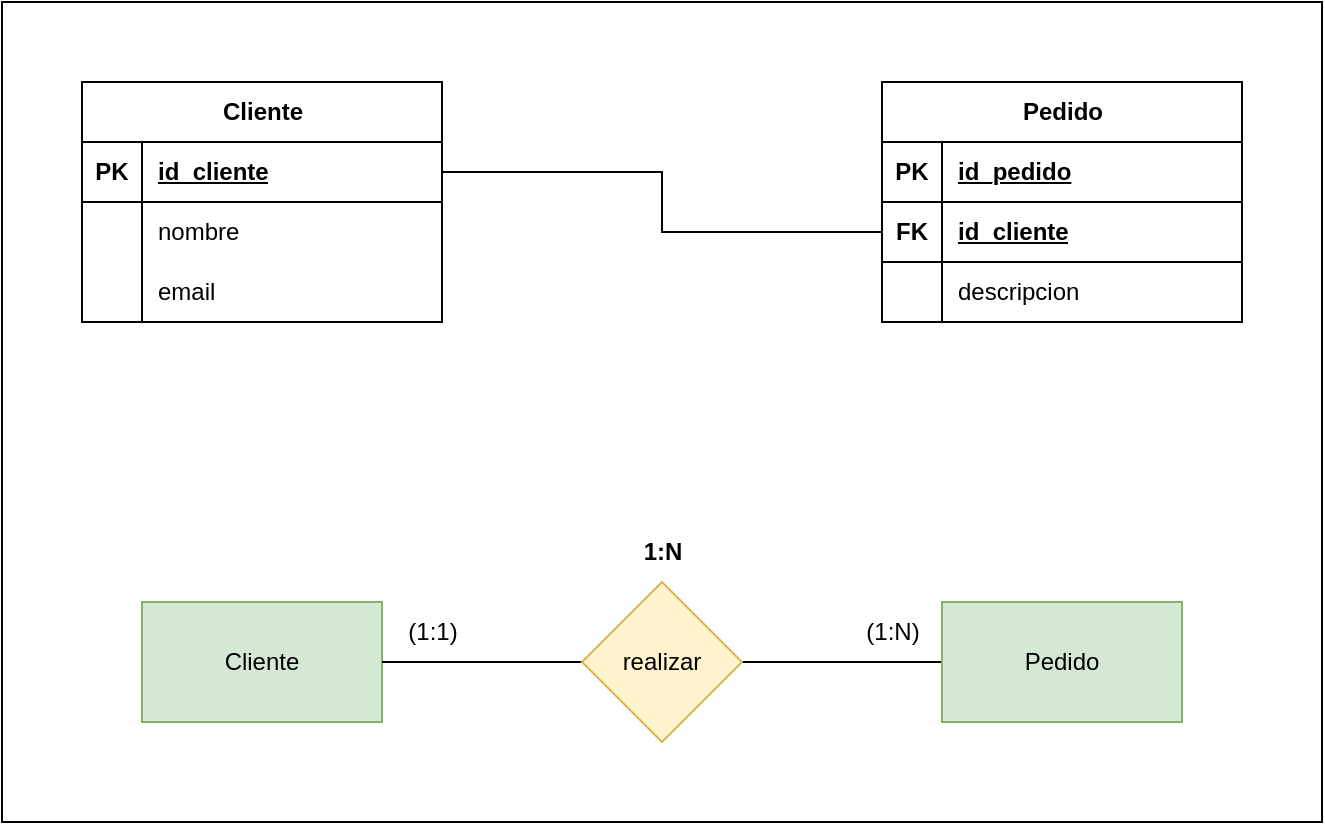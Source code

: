 <mxfile version="26.0.10">
  <diagram name="Page-1" id="s1GmrqSpjL0UgwaKc16W">
    <mxGraphModel dx="1138" dy="673" grid="1" gridSize="10" guides="1" tooltips="1" connect="1" arrows="1" fold="1" page="1" pageScale="1" pageWidth="850" pageHeight="1100" math="0" shadow="0">
      <root>
        <mxCell id="0" />
        <mxCell id="1" parent="0" />
        <mxCell id="ZlgzihK3tbZlX55SI8tG-37" value="" style="group" vertex="1" connectable="0" parent="1">
          <mxGeometry width="660" height="410" as="geometry" />
        </mxCell>
        <mxCell id="ZlgzihK3tbZlX55SI8tG-36" value="" style="rounded=0;whiteSpace=wrap;html=1;" vertex="1" parent="ZlgzihK3tbZlX55SI8tG-37">
          <mxGeometry width="660" height="410" as="geometry" />
        </mxCell>
        <mxCell id="ZlgzihK3tbZlX55SI8tG-1" value="Cliente" style="rounded=0;whiteSpace=wrap;html=1;fillColor=#d5e8d4;strokeColor=#82b366;" vertex="1" parent="ZlgzihK3tbZlX55SI8tG-37">
          <mxGeometry x="70" y="300" width="120" height="60" as="geometry" />
        </mxCell>
        <mxCell id="ZlgzihK3tbZlX55SI8tG-4" style="edgeStyle=orthogonalEdgeStyle;rounded=0;orthogonalLoop=1;jettySize=auto;html=1;exitX=1;exitY=0.5;exitDx=0;exitDy=0;entryX=0;entryY=0.5;entryDx=0;entryDy=0;endArrow=none;startFill=0;" edge="1" parent="ZlgzihK3tbZlX55SI8tG-37" source="ZlgzihK3tbZlX55SI8tG-2" target="ZlgzihK3tbZlX55SI8tG-3">
          <mxGeometry relative="1" as="geometry" />
        </mxCell>
        <mxCell id="ZlgzihK3tbZlX55SI8tG-5" style="edgeStyle=orthogonalEdgeStyle;rounded=0;orthogonalLoop=1;jettySize=auto;html=1;exitX=0;exitY=0.5;exitDx=0;exitDy=0;entryX=1;entryY=0.5;entryDx=0;entryDy=0;endArrow=none;startFill=0;" edge="1" parent="ZlgzihK3tbZlX55SI8tG-37" source="ZlgzihK3tbZlX55SI8tG-2" target="ZlgzihK3tbZlX55SI8tG-1">
          <mxGeometry relative="1" as="geometry" />
        </mxCell>
        <mxCell id="ZlgzihK3tbZlX55SI8tG-2" value="realizar" style="rhombus;whiteSpace=wrap;html=1;fillColor=#fff2cc;strokeColor=#d6b656;" vertex="1" parent="ZlgzihK3tbZlX55SI8tG-37">
          <mxGeometry x="290" y="290" width="80" height="80" as="geometry" />
        </mxCell>
        <mxCell id="ZlgzihK3tbZlX55SI8tG-3" value="Pedido" style="rounded=0;whiteSpace=wrap;html=1;fillColor=#d5e8d4;strokeColor=#82b366;" vertex="1" parent="ZlgzihK3tbZlX55SI8tG-37">
          <mxGeometry x="470" y="300" width="120" height="60" as="geometry" />
        </mxCell>
        <mxCell id="ZlgzihK3tbZlX55SI8tG-6" value="(1:N)" style="text;html=1;align=center;verticalAlign=middle;resizable=0;points=[];autosize=1;strokeColor=none;fillColor=none;" vertex="1" parent="ZlgzihK3tbZlX55SI8tG-37">
          <mxGeometry x="420" y="300" width="50" height="30" as="geometry" />
        </mxCell>
        <mxCell id="ZlgzihK3tbZlX55SI8tG-7" value="(1:1)" style="text;html=1;align=center;verticalAlign=middle;resizable=0;points=[];autosize=1;strokeColor=none;fillColor=none;" vertex="1" parent="ZlgzihK3tbZlX55SI8tG-37">
          <mxGeometry x="190" y="300" width="50" height="30" as="geometry" />
        </mxCell>
        <mxCell id="ZlgzihK3tbZlX55SI8tG-8" value="1:N" style="text;html=1;align=center;verticalAlign=middle;resizable=0;points=[];autosize=1;strokeColor=none;fillColor=none;fontStyle=1" vertex="1" parent="ZlgzihK3tbZlX55SI8tG-37">
          <mxGeometry x="310" y="260" width="40" height="30" as="geometry" />
        </mxCell>
        <mxCell id="ZlgzihK3tbZlX55SI8tG-9" value="Cliente" style="shape=table;startSize=30;container=1;collapsible=1;childLayout=tableLayout;fixedRows=1;rowLines=0;fontStyle=1;align=center;resizeLast=1;html=1;" vertex="1" parent="ZlgzihK3tbZlX55SI8tG-37">
          <mxGeometry x="40" y="40" width="180" height="120" as="geometry" />
        </mxCell>
        <mxCell id="ZlgzihK3tbZlX55SI8tG-10" value="" style="shape=tableRow;horizontal=0;startSize=0;swimlaneHead=0;swimlaneBody=0;fillColor=none;collapsible=0;dropTarget=0;points=[[0,0.5],[1,0.5]];portConstraint=eastwest;top=0;left=0;right=0;bottom=1;" vertex="1" parent="ZlgzihK3tbZlX55SI8tG-9">
          <mxGeometry y="30" width="180" height="30" as="geometry" />
        </mxCell>
        <mxCell id="ZlgzihK3tbZlX55SI8tG-11" value="PK" style="shape=partialRectangle;connectable=0;fillColor=none;top=0;left=0;bottom=0;right=0;fontStyle=1;overflow=hidden;whiteSpace=wrap;html=1;" vertex="1" parent="ZlgzihK3tbZlX55SI8tG-10">
          <mxGeometry width="30" height="30" as="geometry">
            <mxRectangle width="30" height="30" as="alternateBounds" />
          </mxGeometry>
        </mxCell>
        <mxCell id="ZlgzihK3tbZlX55SI8tG-12" value="id_cliente" style="shape=partialRectangle;connectable=0;fillColor=none;top=0;left=0;bottom=0;right=0;align=left;spacingLeft=6;fontStyle=5;overflow=hidden;whiteSpace=wrap;html=1;" vertex="1" parent="ZlgzihK3tbZlX55SI8tG-10">
          <mxGeometry x="30" width="150" height="30" as="geometry">
            <mxRectangle width="150" height="30" as="alternateBounds" />
          </mxGeometry>
        </mxCell>
        <mxCell id="ZlgzihK3tbZlX55SI8tG-13" value="" style="shape=tableRow;horizontal=0;startSize=0;swimlaneHead=0;swimlaneBody=0;fillColor=none;collapsible=0;dropTarget=0;points=[[0,0.5],[1,0.5]];portConstraint=eastwest;top=0;left=0;right=0;bottom=0;" vertex="1" parent="ZlgzihK3tbZlX55SI8tG-9">
          <mxGeometry y="60" width="180" height="30" as="geometry" />
        </mxCell>
        <mxCell id="ZlgzihK3tbZlX55SI8tG-14" value="" style="shape=partialRectangle;connectable=0;fillColor=none;top=0;left=0;bottom=0;right=0;editable=1;overflow=hidden;whiteSpace=wrap;html=1;" vertex="1" parent="ZlgzihK3tbZlX55SI8tG-13">
          <mxGeometry width="30" height="30" as="geometry">
            <mxRectangle width="30" height="30" as="alternateBounds" />
          </mxGeometry>
        </mxCell>
        <mxCell id="ZlgzihK3tbZlX55SI8tG-15" value="nombre" style="shape=partialRectangle;connectable=0;fillColor=none;top=0;left=0;bottom=0;right=0;align=left;spacingLeft=6;overflow=hidden;whiteSpace=wrap;html=1;" vertex="1" parent="ZlgzihK3tbZlX55SI8tG-13">
          <mxGeometry x="30" width="150" height="30" as="geometry">
            <mxRectangle width="150" height="30" as="alternateBounds" />
          </mxGeometry>
        </mxCell>
        <mxCell id="ZlgzihK3tbZlX55SI8tG-16" value="" style="shape=tableRow;horizontal=0;startSize=0;swimlaneHead=0;swimlaneBody=0;fillColor=none;collapsible=0;dropTarget=0;points=[[0,0.5],[1,0.5]];portConstraint=eastwest;top=0;left=0;right=0;bottom=0;" vertex="1" parent="ZlgzihK3tbZlX55SI8tG-9">
          <mxGeometry y="90" width="180" height="30" as="geometry" />
        </mxCell>
        <mxCell id="ZlgzihK3tbZlX55SI8tG-17" value="" style="shape=partialRectangle;connectable=0;fillColor=none;top=0;left=0;bottom=0;right=0;editable=1;overflow=hidden;whiteSpace=wrap;html=1;" vertex="1" parent="ZlgzihK3tbZlX55SI8tG-16">
          <mxGeometry width="30" height="30" as="geometry">
            <mxRectangle width="30" height="30" as="alternateBounds" />
          </mxGeometry>
        </mxCell>
        <mxCell id="ZlgzihK3tbZlX55SI8tG-18" value="email" style="shape=partialRectangle;connectable=0;fillColor=none;top=0;left=0;bottom=0;right=0;align=left;spacingLeft=6;overflow=hidden;whiteSpace=wrap;html=1;" vertex="1" parent="ZlgzihK3tbZlX55SI8tG-16">
          <mxGeometry x="30" width="150" height="30" as="geometry">
            <mxRectangle width="150" height="30" as="alternateBounds" />
          </mxGeometry>
        </mxCell>
        <mxCell id="ZlgzihK3tbZlX55SI8tG-22" value="Pedido" style="shape=table;startSize=30;container=1;collapsible=1;childLayout=tableLayout;fixedRows=1;rowLines=0;fontStyle=1;align=center;resizeLast=1;html=1;" vertex="1" parent="ZlgzihK3tbZlX55SI8tG-37">
          <mxGeometry x="440" y="40" width="180" height="120" as="geometry" />
        </mxCell>
        <mxCell id="ZlgzihK3tbZlX55SI8tG-23" value="" style="shape=tableRow;horizontal=0;startSize=0;swimlaneHead=0;swimlaneBody=0;fillColor=none;collapsible=0;dropTarget=0;points=[[0,0.5],[1,0.5]];portConstraint=eastwest;top=0;left=0;right=0;bottom=1;" vertex="1" parent="ZlgzihK3tbZlX55SI8tG-22">
          <mxGeometry y="30" width="180" height="30" as="geometry" />
        </mxCell>
        <mxCell id="ZlgzihK3tbZlX55SI8tG-24" value="PK" style="shape=partialRectangle;connectable=0;fillColor=none;top=0;left=0;bottom=0;right=0;fontStyle=1;overflow=hidden;whiteSpace=wrap;html=1;" vertex="1" parent="ZlgzihK3tbZlX55SI8tG-23">
          <mxGeometry width="30" height="30" as="geometry">
            <mxRectangle width="30" height="30" as="alternateBounds" />
          </mxGeometry>
        </mxCell>
        <mxCell id="ZlgzihK3tbZlX55SI8tG-25" value="id_pedido" style="shape=partialRectangle;connectable=0;fillColor=none;top=0;left=0;bottom=0;right=0;align=left;spacingLeft=6;fontStyle=5;overflow=hidden;whiteSpace=wrap;html=1;" vertex="1" parent="ZlgzihK3tbZlX55SI8tG-23">
          <mxGeometry x="30" width="150" height="30" as="geometry">
            <mxRectangle width="150" height="30" as="alternateBounds" />
          </mxGeometry>
        </mxCell>
        <mxCell id="ZlgzihK3tbZlX55SI8tG-32" value="" style="shape=tableRow;horizontal=0;startSize=0;swimlaneHead=0;swimlaneBody=0;fillColor=none;collapsible=0;dropTarget=0;points=[[0,0.5],[1,0.5]];portConstraint=eastwest;top=0;left=0;right=0;bottom=1;" vertex="1" parent="ZlgzihK3tbZlX55SI8tG-22">
          <mxGeometry y="60" width="180" height="30" as="geometry" />
        </mxCell>
        <mxCell id="ZlgzihK3tbZlX55SI8tG-33" value="FK" style="shape=partialRectangle;connectable=0;fillColor=none;top=0;left=0;bottom=0;right=0;fontStyle=1;overflow=hidden;whiteSpace=wrap;html=1;" vertex="1" parent="ZlgzihK3tbZlX55SI8tG-32">
          <mxGeometry width="30" height="30" as="geometry">
            <mxRectangle width="30" height="30" as="alternateBounds" />
          </mxGeometry>
        </mxCell>
        <mxCell id="ZlgzihK3tbZlX55SI8tG-34" value="id_cliente" style="shape=partialRectangle;connectable=0;fillColor=none;top=0;left=0;bottom=0;right=0;align=left;spacingLeft=6;fontStyle=5;overflow=hidden;whiteSpace=wrap;html=1;" vertex="1" parent="ZlgzihK3tbZlX55SI8tG-32">
          <mxGeometry x="30" width="150" height="30" as="geometry">
            <mxRectangle width="150" height="30" as="alternateBounds" />
          </mxGeometry>
        </mxCell>
        <mxCell id="ZlgzihK3tbZlX55SI8tG-29" value="" style="shape=tableRow;horizontal=0;startSize=0;swimlaneHead=0;swimlaneBody=0;fillColor=none;collapsible=0;dropTarget=0;points=[[0,0.5],[1,0.5]];portConstraint=eastwest;top=0;left=0;right=0;bottom=0;" vertex="1" parent="ZlgzihK3tbZlX55SI8tG-22">
          <mxGeometry y="90" width="180" height="30" as="geometry" />
        </mxCell>
        <mxCell id="ZlgzihK3tbZlX55SI8tG-30" value="" style="shape=partialRectangle;connectable=0;fillColor=none;top=0;left=0;bottom=0;right=0;editable=1;overflow=hidden;whiteSpace=wrap;html=1;" vertex="1" parent="ZlgzihK3tbZlX55SI8tG-29">
          <mxGeometry width="30" height="30" as="geometry">
            <mxRectangle width="30" height="30" as="alternateBounds" />
          </mxGeometry>
        </mxCell>
        <mxCell id="ZlgzihK3tbZlX55SI8tG-31" value="descripcion" style="shape=partialRectangle;connectable=0;fillColor=none;top=0;left=0;bottom=0;right=0;align=left;spacingLeft=6;overflow=hidden;whiteSpace=wrap;html=1;" vertex="1" parent="ZlgzihK3tbZlX55SI8tG-29">
          <mxGeometry x="30" width="150" height="30" as="geometry">
            <mxRectangle width="150" height="30" as="alternateBounds" />
          </mxGeometry>
        </mxCell>
        <mxCell id="ZlgzihK3tbZlX55SI8tG-35" style="edgeStyle=orthogonalEdgeStyle;rounded=0;orthogonalLoop=1;jettySize=auto;html=1;exitX=1;exitY=0.5;exitDx=0;exitDy=0;entryX=0;entryY=0.5;entryDx=0;entryDy=0;endArrow=none;startFill=0;" edge="1" parent="ZlgzihK3tbZlX55SI8tG-37" source="ZlgzihK3tbZlX55SI8tG-10" target="ZlgzihK3tbZlX55SI8tG-32">
          <mxGeometry relative="1" as="geometry" />
        </mxCell>
      </root>
    </mxGraphModel>
  </diagram>
</mxfile>
